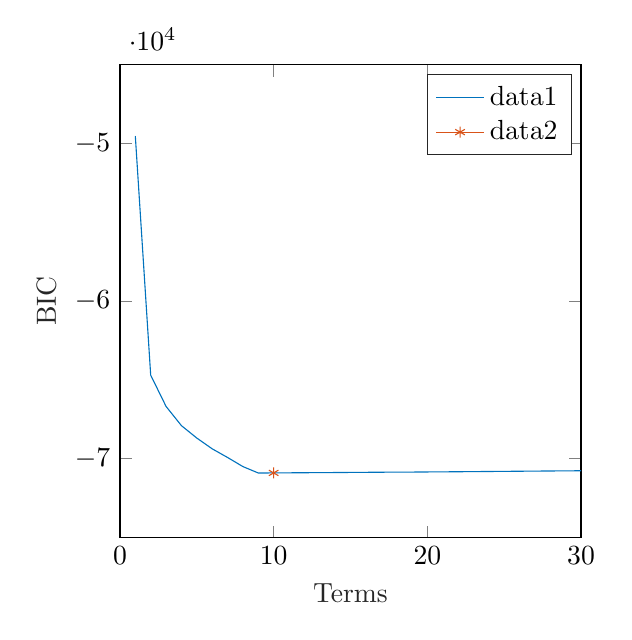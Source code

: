 % This file was created by matlab2tikz.
%
\definecolor{mycolor1}{rgb}{0.0,0.447,0.741}%
\definecolor{mycolor2}{rgb}{0.85,0.325,0.098}%
%
\begin{tikzpicture}

\begin{axis}[%
width=5.856cm,
height=6cm,
at={(0cm,0cm)},
scale only axis,
xmin=0,
xmax=30,
xlabel style={font=\color{white!15!black}},
xlabel={Terms},
ymin=-75000,
ymax=-45000,
ylabel style={font=\color{white!15!black}},
ylabel={BIC},
axis background/.style={fill=white},
legend style={legend cell align=left, align=left, draw=white!15!black}
]
\addplot [color=mycolor1]
  table[row sep=crcr]{%
1	-49514.728\\
2	-64697.486\\
3	-66685.599\\
4	-67905.919\\
5	-68694.115\\
6	-69377.26\\
7	-69925.712\\
8	-70505.843\\
9	-70912.412\\
10	-70908.313\\
11	-70901.691\\
12	-70895.348\\
13	-70889.846\\
14	-70883.774\\
15	-70876.859\\
16	-70869.833\\
17	-70862.689\\
18	-70859.524\\
19	-70854.091\\
20	-70846.576\\
21	-70839.899\\
22	-70832.86\\
25	-70808.962\\
27	-70792.518\\
28	-70784.525\\
29	-70778.186\\
30	-70770.086\\
};
\addlegendentry{data1}

\addplot [color=mycolor2, draw=none, mark=asterisk, mark options={solid, mycolor2}]
  table[row sep=crcr]{%
10	-70908.313\\
};
\addlegendentry{data2}

\end{axis}
\end{tikzpicture}%